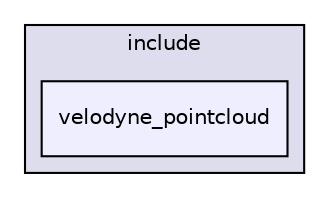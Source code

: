 digraph "modules/drivers/velodyne/velodyne_pointcloud/include/velodyne_pointcloud" {
  compound=true
  node [ fontsize="10", fontname="Helvetica"];
  edge [ labelfontsize="10", labelfontname="Helvetica"];
  subgraph clusterdir_6f37af5caf7ed9425dd46952d79cb13d {
    graph [ bgcolor="#ddddee", pencolor="black", label="include" fontname="Helvetica", fontsize="10", URL="dir_6f37af5caf7ed9425dd46952d79cb13d.html"]
  dir_ccb453a835005d5e70afe0b7535ee4c5 [shape=box, label="velodyne_pointcloud", style="filled", fillcolor="#eeeeff", pencolor="black", URL="dir_ccb453a835005d5e70afe0b7535ee4c5.html"];
  }
}
